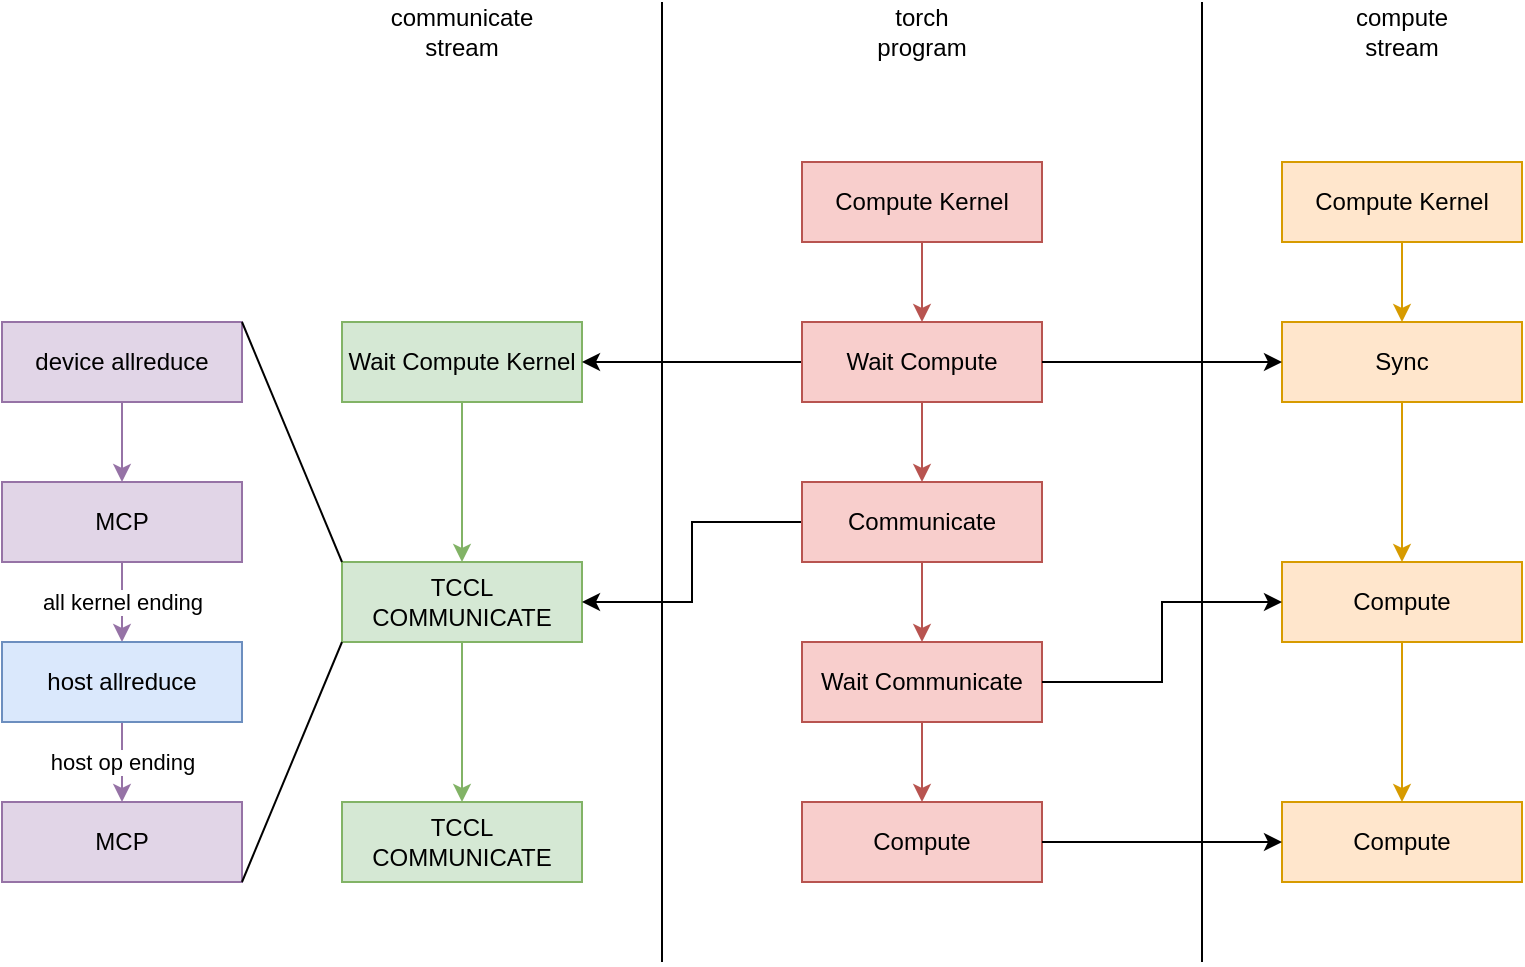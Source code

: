 <mxfile version="20.8.23" type="github">
  <diagram name="Page-1" id="evR2WpcKhbSjpmel14RK">
    <mxGraphModel dx="2074" dy="1099" grid="1" gridSize="10" guides="1" tooltips="1" connect="1" arrows="1" fold="1" page="1" pageScale="1" pageWidth="850" pageHeight="1100" math="0" shadow="0">
      <root>
        <mxCell id="0" />
        <mxCell id="1" parent="0" />
        <mxCell id="UVvk1TwP4h5ap9DMddXs-1" value="" style="edgeStyle=orthogonalEdgeStyle;rounded=0;orthogonalLoop=1;jettySize=auto;html=1;fillColor=#d5e8d4;strokeColor=#82b366;" edge="1" parent="1" source="UVvk1TwP4h5ap9DMddXs-2" target="UVvk1TwP4h5ap9DMddXs-10">
          <mxGeometry relative="1" as="geometry" />
        </mxCell>
        <mxCell id="UVvk1TwP4h5ap9DMddXs-2" value="Wait Compute Kernel" style="rounded=0;whiteSpace=wrap;html=1;fillColor=#d5e8d4;strokeColor=#82b366;" vertex="1" parent="1">
          <mxGeometry x="210" y="240" width="120" height="40" as="geometry" />
        </mxCell>
        <mxCell id="UVvk1TwP4h5ap9DMddXs-3" value="" style="edgeStyle=orthogonalEdgeStyle;rounded=0;orthogonalLoop=1;jettySize=auto;html=1;fillColor=#ffe6cc;strokeColor=#d79b00;" edge="1" parent="1" source="UVvk1TwP4h5ap9DMddXs-4" target="UVvk1TwP4h5ap9DMddXs-8">
          <mxGeometry relative="1" as="geometry" />
        </mxCell>
        <mxCell id="UVvk1TwP4h5ap9DMddXs-4" value="Compute Kernel" style="rounded=0;whiteSpace=wrap;html=1;fillColor=#ffe6cc;strokeColor=#d79b00;" vertex="1" parent="1">
          <mxGeometry x="680" y="160" width="120" height="40" as="geometry" />
        </mxCell>
        <mxCell id="UVvk1TwP4h5ap9DMddXs-5" value="" style="endArrow=none;html=1;rounded=0;" edge="1" parent="1">
          <mxGeometry width="50" height="50" relative="1" as="geometry">
            <mxPoint x="640" y="560" as="sourcePoint" />
            <mxPoint x="640" y="80" as="targetPoint" />
          </mxGeometry>
        </mxCell>
        <mxCell id="UVvk1TwP4h5ap9DMddXs-7" value="" style="edgeStyle=orthogonalEdgeStyle;rounded=0;orthogonalLoop=1;jettySize=auto;html=1;fillColor=#ffe6cc;strokeColor=#d79b00;" edge="1" parent="1" source="UVvk1TwP4h5ap9DMddXs-8" target="UVvk1TwP4h5ap9DMddXs-12">
          <mxGeometry relative="1" as="geometry" />
        </mxCell>
        <mxCell id="UVvk1TwP4h5ap9DMddXs-8" value="Sync" style="rounded=0;whiteSpace=wrap;html=1;fillColor=#ffe6cc;strokeColor=#d79b00;" vertex="1" parent="1">
          <mxGeometry x="680" y="240" width="120" height="40" as="geometry" />
        </mxCell>
        <mxCell id="UVvk1TwP4h5ap9DMddXs-9" value="" style="edgeStyle=orthogonalEdgeStyle;rounded=0;orthogonalLoop=1;jettySize=auto;html=1;fillColor=#d5e8d4;strokeColor=#82b366;" edge="1" parent="1" source="UVvk1TwP4h5ap9DMddXs-10" target="UVvk1TwP4h5ap9DMddXs-14">
          <mxGeometry relative="1" as="geometry" />
        </mxCell>
        <mxCell id="UVvk1TwP4h5ap9DMddXs-10" value="TCCL COMMUNICATE" style="rounded=0;whiteSpace=wrap;html=1;fillColor=#d5e8d4;strokeColor=#82b366;" vertex="1" parent="1">
          <mxGeometry x="210" y="360" width="120" height="40" as="geometry" />
        </mxCell>
        <mxCell id="UVvk1TwP4h5ap9DMddXs-11" value="" style="edgeStyle=orthogonalEdgeStyle;rounded=0;orthogonalLoop=1;jettySize=auto;html=1;fillColor=#ffe6cc;strokeColor=#d79b00;" edge="1" parent="1" source="UVvk1TwP4h5ap9DMddXs-12" target="UVvk1TwP4h5ap9DMddXs-15">
          <mxGeometry relative="1" as="geometry" />
        </mxCell>
        <mxCell id="UVvk1TwP4h5ap9DMddXs-12" value="Compute" style="rounded=0;whiteSpace=wrap;html=1;fillColor=#ffe6cc;strokeColor=#d79b00;" vertex="1" parent="1">
          <mxGeometry x="680" y="360" width="120" height="40" as="geometry" />
        </mxCell>
        <mxCell id="UVvk1TwP4h5ap9DMddXs-14" value="TCCL COMMUNICATE" style="rounded=0;whiteSpace=wrap;html=1;fillColor=#d5e8d4;strokeColor=#82b366;" vertex="1" parent="1">
          <mxGeometry x="210" y="480" width="120" height="40" as="geometry" />
        </mxCell>
        <mxCell id="UVvk1TwP4h5ap9DMddXs-15" value="Compute" style="rounded=0;whiteSpace=wrap;html=1;fillColor=#ffe6cc;strokeColor=#d79b00;" vertex="1" parent="1">
          <mxGeometry x="680" y="480" width="120" height="40" as="geometry" />
        </mxCell>
        <mxCell id="UVvk1TwP4h5ap9DMddXs-16" value="communicate&lt;br&gt;stream" style="text;html=1;strokeColor=none;fillColor=none;align=center;verticalAlign=middle;whiteSpace=wrap;rounded=0;" vertex="1" parent="1">
          <mxGeometry x="240" y="80" width="60" height="30" as="geometry" />
        </mxCell>
        <mxCell id="UVvk1TwP4h5ap9DMddXs-17" value="compute&lt;br&gt;stream" style="text;html=1;strokeColor=none;fillColor=none;align=center;verticalAlign=middle;whiteSpace=wrap;rounded=0;" vertex="1" parent="1">
          <mxGeometry x="710" y="80" width="60" height="30" as="geometry" />
        </mxCell>
        <mxCell id="UVvk1TwP4h5ap9DMddXs-18" value="" style="edgeStyle=orthogonalEdgeStyle;rounded=0;orthogonalLoop=1;jettySize=auto;html=1;fillColor=#e1d5e7;strokeColor=#9673a6;" edge="1" parent="1" source="UVvk1TwP4h5ap9DMddXs-19" target="UVvk1TwP4h5ap9DMddXs-21">
          <mxGeometry relative="1" as="geometry" />
        </mxCell>
        <mxCell id="UVvk1TwP4h5ap9DMddXs-19" value="device allreduce" style="rounded=0;whiteSpace=wrap;html=1;fillColor=#e1d5e7;strokeColor=#9673a6;" vertex="1" parent="1">
          <mxGeometry x="40" y="240" width="120" height="40" as="geometry" />
        </mxCell>
        <mxCell id="UVvk1TwP4h5ap9DMddXs-20" value="all kernel ending" style="edgeStyle=orthogonalEdgeStyle;rounded=0;orthogonalLoop=1;jettySize=auto;html=1;fillColor=#e1d5e7;strokeColor=#9673a6;" edge="1" parent="1" source="UVvk1TwP4h5ap9DMddXs-21" target="UVvk1TwP4h5ap9DMddXs-23">
          <mxGeometry relative="1" as="geometry" />
        </mxCell>
        <mxCell id="UVvk1TwP4h5ap9DMddXs-21" value="MCP" style="rounded=0;whiteSpace=wrap;html=1;fillColor=#e1d5e7;strokeColor=#9673a6;" vertex="1" parent="1">
          <mxGeometry x="40" y="320" width="120" height="40" as="geometry" />
        </mxCell>
        <mxCell id="UVvk1TwP4h5ap9DMddXs-22" value="host op ending" style="edgeStyle=orthogonalEdgeStyle;rounded=0;orthogonalLoop=1;jettySize=auto;html=1;fillColor=#e1d5e7;strokeColor=#9673a6;" edge="1" parent="1" source="UVvk1TwP4h5ap9DMddXs-23" target="UVvk1TwP4h5ap9DMddXs-24">
          <mxGeometry relative="1" as="geometry">
            <Array as="points">
              <mxPoint x="100" y="460" />
              <mxPoint x="100" y="460" />
            </Array>
          </mxGeometry>
        </mxCell>
        <mxCell id="UVvk1TwP4h5ap9DMddXs-23" value="host allreduce" style="rounded=0;whiteSpace=wrap;html=1;fillColor=#dae8fc;strokeColor=#6c8ebf;" vertex="1" parent="1">
          <mxGeometry x="40" y="400" width="120" height="40" as="geometry" />
        </mxCell>
        <mxCell id="UVvk1TwP4h5ap9DMddXs-24" value="MCP" style="rounded=0;whiteSpace=wrap;html=1;fillColor=#e1d5e7;strokeColor=#9673a6;" vertex="1" parent="1">
          <mxGeometry x="40" y="480" width="120" height="40" as="geometry" />
        </mxCell>
        <mxCell id="UVvk1TwP4h5ap9DMddXs-25" value="" style="endArrow=none;html=1;rounded=0;entryX=0;entryY=0;entryDx=0;entryDy=0;exitX=1;exitY=0;exitDx=0;exitDy=0;" edge="1" parent="1" source="UVvk1TwP4h5ap9DMddXs-19" target="UVvk1TwP4h5ap9DMddXs-10">
          <mxGeometry width="50" height="50" relative="1" as="geometry">
            <mxPoint x="180" y="570" as="sourcePoint" />
            <mxPoint x="230" y="520" as="targetPoint" />
          </mxGeometry>
        </mxCell>
        <mxCell id="UVvk1TwP4h5ap9DMddXs-26" value="" style="endArrow=none;html=1;rounded=0;entryX=0;entryY=1;entryDx=0;entryDy=0;exitX=1;exitY=1;exitDx=0;exitDy=0;" edge="1" parent="1" source="UVvk1TwP4h5ap9DMddXs-24" target="UVvk1TwP4h5ap9DMddXs-10">
          <mxGeometry width="50" height="50" relative="1" as="geometry">
            <mxPoint x="100" y="210" as="sourcePoint" />
            <mxPoint x="220" y="370" as="targetPoint" />
          </mxGeometry>
        </mxCell>
        <mxCell id="UVvk1TwP4h5ap9DMddXs-27" value="" style="endArrow=none;html=1;rounded=0;" edge="1" parent="1">
          <mxGeometry width="50" height="50" relative="1" as="geometry">
            <mxPoint x="370" y="560" as="sourcePoint" />
            <mxPoint x="370" y="80" as="targetPoint" />
          </mxGeometry>
        </mxCell>
        <mxCell id="UVvk1TwP4h5ap9DMddXs-28" value="" style="edgeStyle=orthogonalEdgeStyle;rounded=0;orthogonalLoop=1;jettySize=auto;html=1;fillColor=#f8cecc;strokeColor=#b85450;" edge="1" parent="1" source="UVvk1TwP4h5ap9DMddXs-29" target="UVvk1TwP4h5ap9DMddXs-31">
          <mxGeometry relative="1" as="geometry" />
        </mxCell>
        <mxCell id="UVvk1TwP4h5ap9DMddXs-29" value="Compute Kernel" style="rounded=0;whiteSpace=wrap;html=1;fillColor=#f8cecc;strokeColor=#b85450;" vertex="1" parent="1">
          <mxGeometry x="440" y="160" width="120" height="40" as="geometry" />
        </mxCell>
        <mxCell id="UVvk1TwP4h5ap9DMddXs-30" value="" style="edgeStyle=orthogonalEdgeStyle;rounded=0;orthogonalLoop=1;jettySize=auto;html=1;fillColor=#f8cecc;strokeColor=#b85450;" edge="1" parent="1" source="UVvk1TwP4h5ap9DMddXs-31" target="UVvk1TwP4h5ap9DMddXs-33">
          <mxGeometry relative="1" as="geometry" />
        </mxCell>
        <mxCell id="UVvk1TwP4h5ap9DMddXs-36" value="" style="edgeStyle=orthogonalEdgeStyle;rounded=0;orthogonalLoop=1;jettySize=auto;html=1;" edge="1" parent="1" source="UVvk1TwP4h5ap9DMddXs-31" target="UVvk1TwP4h5ap9DMddXs-2">
          <mxGeometry relative="1" as="geometry" />
        </mxCell>
        <mxCell id="UVvk1TwP4h5ap9DMddXs-31" value="Wait Compute" style="rounded=0;whiteSpace=wrap;html=1;fillColor=#f8cecc;strokeColor=#b85450;" vertex="1" parent="1">
          <mxGeometry x="440" y="240" width="120" height="40" as="geometry" />
        </mxCell>
        <mxCell id="UVvk1TwP4h5ap9DMddXs-38" value="" style="edgeStyle=orthogonalEdgeStyle;rounded=0;orthogonalLoop=1;jettySize=auto;html=1;fillColor=#f8cecc;strokeColor=#b85450;" edge="1" parent="1" source="UVvk1TwP4h5ap9DMddXs-33" target="UVvk1TwP4h5ap9DMddXs-35">
          <mxGeometry relative="1" as="geometry" />
        </mxCell>
        <mxCell id="UVvk1TwP4h5ap9DMddXs-40" value="" style="edgeStyle=orthogonalEdgeStyle;rounded=0;orthogonalLoop=1;jettySize=auto;html=1;" edge="1" parent="1" source="UVvk1TwP4h5ap9DMddXs-33" target="UVvk1TwP4h5ap9DMddXs-10">
          <mxGeometry relative="1" as="geometry">
            <Array as="points">
              <mxPoint x="385" y="340" />
              <mxPoint x="385" y="380" />
            </Array>
          </mxGeometry>
        </mxCell>
        <mxCell id="UVvk1TwP4h5ap9DMddXs-33" value="Communicate" style="rounded=0;whiteSpace=wrap;html=1;fillColor=#f8cecc;strokeColor=#b85450;" vertex="1" parent="1">
          <mxGeometry x="440" y="320" width="120" height="40" as="geometry" />
        </mxCell>
        <mxCell id="UVvk1TwP4h5ap9DMddXs-34" value="Compute" style="rounded=0;whiteSpace=wrap;html=1;fillColor=#f8cecc;strokeColor=#b85450;" vertex="1" parent="1">
          <mxGeometry x="440" y="480" width="120" height="40" as="geometry" />
        </mxCell>
        <mxCell id="UVvk1TwP4h5ap9DMddXs-39" value="" style="edgeStyle=orthogonalEdgeStyle;rounded=0;orthogonalLoop=1;jettySize=auto;html=1;fillColor=#f8cecc;strokeColor=#b85450;" edge="1" parent="1" source="UVvk1TwP4h5ap9DMddXs-35" target="UVvk1TwP4h5ap9DMddXs-34">
          <mxGeometry relative="1" as="geometry" />
        </mxCell>
        <mxCell id="UVvk1TwP4h5ap9DMddXs-35" value="Wait Communicate" style="rounded=0;whiteSpace=wrap;html=1;fillColor=#f8cecc;strokeColor=#b85450;" vertex="1" parent="1">
          <mxGeometry x="440" y="400" width="120" height="40" as="geometry" />
        </mxCell>
        <mxCell id="UVvk1TwP4h5ap9DMddXs-37" value="" style="edgeStyle=orthogonalEdgeStyle;rounded=0;orthogonalLoop=1;jettySize=auto;html=1;exitX=1;exitY=0.5;exitDx=0;exitDy=0;entryX=0;entryY=0.5;entryDx=0;entryDy=0;" edge="1" parent="1" source="UVvk1TwP4h5ap9DMddXs-31" target="UVvk1TwP4h5ap9DMddXs-8">
          <mxGeometry relative="1" as="geometry">
            <mxPoint x="450" y="270" as="sourcePoint" />
            <mxPoint x="340" y="270" as="targetPoint" />
            <Array as="points">
              <mxPoint x="620" y="260" />
              <mxPoint x="620" y="260" />
            </Array>
          </mxGeometry>
        </mxCell>
        <mxCell id="UVvk1TwP4h5ap9DMddXs-41" value="" style="edgeStyle=orthogonalEdgeStyle;rounded=0;orthogonalLoop=1;jettySize=auto;html=1;exitX=1;exitY=0.5;exitDx=0;exitDy=0;entryX=0;entryY=0.5;entryDx=0;entryDy=0;" edge="1" parent="1" source="UVvk1TwP4h5ap9DMddXs-35" target="UVvk1TwP4h5ap9DMddXs-12">
          <mxGeometry relative="1" as="geometry">
            <mxPoint x="460" y="280" as="sourcePoint" />
            <mxPoint x="350" y="280" as="targetPoint" />
          </mxGeometry>
        </mxCell>
        <mxCell id="UVvk1TwP4h5ap9DMddXs-42" value="" style="edgeStyle=orthogonalEdgeStyle;rounded=0;orthogonalLoop=1;jettySize=auto;html=1;exitX=1;exitY=0.5;exitDx=0;exitDy=0;entryX=0;entryY=0.5;entryDx=0;entryDy=0;" edge="1" parent="1" source="UVvk1TwP4h5ap9DMddXs-34" target="UVvk1TwP4h5ap9DMddXs-15">
          <mxGeometry relative="1" as="geometry">
            <mxPoint x="570" y="270" as="sourcePoint" />
            <mxPoint x="690" y="270" as="targetPoint" />
            <Array as="points">
              <mxPoint x="620" y="500" />
              <mxPoint x="620" y="500" />
            </Array>
          </mxGeometry>
        </mxCell>
        <mxCell id="UVvk1TwP4h5ap9DMddXs-43" value="torch&lt;br&gt;program" style="text;html=1;strokeColor=none;fillColor=none;align=center;verticalAlign=middle;whiteSpace=wrap;rounded=0;" vertex="1" parent="1">
          <mxGeometry x="470" y="80" width="60" height="30" as="geometry" />
        </mxCell>
      </root>
    </mxGraphModel>
  </diagram>
</mxfile>

